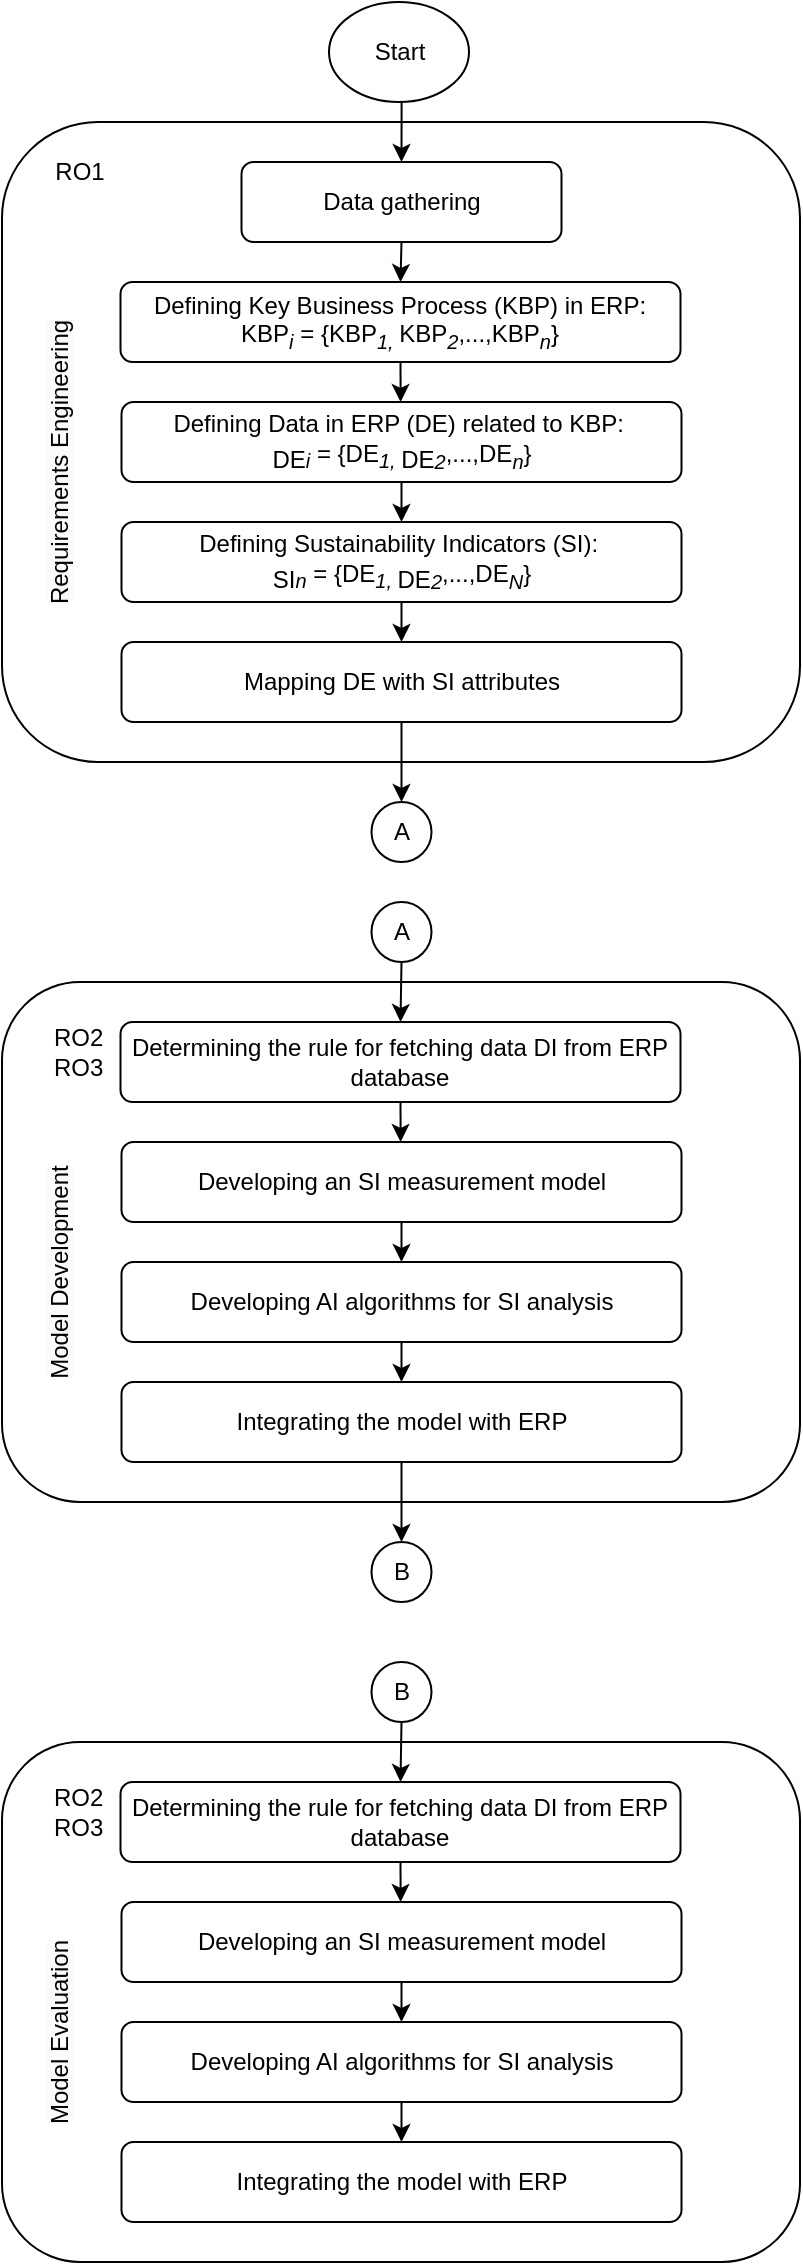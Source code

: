 <mxfile version="24.0.4" type="github">
  <diagram name="Page-1" id="95I5bEfrQiCTy4EvcoFb">
    <mxGraphModel dx="1313" dy="761" grid="1" gridSize="10" guides="1" tooltips="1" connect="1" arrows="1" fold="1" page="1" pageScale="1" pageWidth="850" pageHeight="1100" math="0" shadow="0">
      <root>
        <mxCell id="0" />
        <mxCell id="1" parent="0" />
        <mxCell id="SbKAiJA-bMWMZLkhzkx5-1" value="" style="rounded=1;whiteSpace=wrap;html=1;verticalAlign=top;" vertex="1" parent="1">
          <mxGeometry x="231" y="180" width="399" height="320" as="geometry" />
        </mxCell>
        <mxCell id="SbKAiJA-bMWMZLkhzkx5-4" style="edgeStyle=orthogonalEdgeStyle;rounded=0;orthogonalLoop=1;jettySize=auto;html=1;exitX=0.5;exitY=1;exitDx=0;exitDy=0;entryX=0.5;entryY=0;entryDx=0;entryDy=0;" edge="1" parent="1" source="SbKAiJA-bMWMZLkhzkx5-3" target="SbKAiJA-bMWMZLkhzkx5-6">
          <mxGeometry relative="1" as="geometry" />
        </mxCell>
        <mxCell id="SbKAiJA-bMWMZLkhzkx5-3" value="Start" style="ellipse;whiteSpace=wrap;html=1;" vertex="1" parent="1">
          <mxGeometry x="394.5" y="120" width="70" height="50" as="geometry" />
        </mxCell>
        <mxCell id="SbKAiJA-bMWMZLkhzkx5-5" value="RO1" style="text;html=1;align=center;verticalAlign=middle;whiteSpace=wrap;rounded=0;" vertex="1" parent="1">
          <mxGeometry x="240" y="190" width="60" height="30" as="geometry" />
        </mxCell>
        <mxCell id="SbKAiJA-bMWMZLkhzkx5-9" style="edgeStyle=orthogonalEdgeStyle;rounded=0;orthogonalLoop=1;jettySize=auto;html=1;exitX=0.5;exitY=1;exitDx=0;exitDy=0;entryX=0.5;entryY=0;entryDx=0;entryDy=0;" edge="1" parent="1" source="SbKAiJA-bMWMZLkhzkx5-6" target="SbKAiJA-bMWMZLkhzkx5-7">
          <mxGeometry relative="1" as="geometry" />
        </mxCell>
        <mxCell id="SbKAiJA-bMWMZLkhzkx5-6" value="Data gathering" style="rounded=1;whiteSpace=wrap;html=1;" vertex="1" parent="1">
          <mxGeometry x="350.75" y="200" width="160" height="40" as="geometry" />
        </mxCell>
        <mxCell id="SbKAiJA-bMWMZLkhzkx5-10" style="edgeStyle=orthogonalEdgeStyle;rounded=0;orthogonalLoop=1;jettySize=auto;html=1;exitX=0.5;exitY=1;exitDx=0;exitDy=0;" edge="1" parent="1" source="SbKAiJA-bMWMZLkhzkx5-7" target="SbKAiJA-bMWMZLkhzkx5-8">
          <mxGeometry relative="1" as="geometry" />
        </mxCell>
        <mxCell id="SbKAiJA-bMWMZLkhzkx5-7" value="Defining Key Business Process (KBP) in ERP: KBP&lt;sub&gt;&lt;i&gt;i&lt;/i&gt;&lt;/sub&gt;&amp;nbsp;= {KBP&lt;sub&gt;&lt;i&gt;1,&amp;nbsp;&lt;/i&gt;&lt;/sub&gt;KBP&lt;sub&gt;&lt;i&gt;2&lt;/i&gt;&lt;/sub&gt;,...,KBP&lt;sub&gt;&lt;i&gt;n&lt;/i&gt;&lt;/sub&gt;}" style="rounded=1;whiteSpace=wrap;html=1;" vertex="1" parent="1">
          <mxGeometry x="290.25" y="260" width="280" height="40" as="geometry" />
        </mxCell>
        <mxCell id="SbKAiJA-bMWMZLkhzkx5-32" style="edgeStyle=orthogonalEdgeStyle;rounded=0;orthogonalLoop=1;jettySize=auto;html=1;exitX=0.5;exitY=1;exitDx=0;exitDy=0;entryX=0.5;entryY=0;entryDx=0;entryDy=0;" edge="1" parent="1" source="SbKAiJA-bMWMZLkhzkx5-8" target="SbKAiJA-bMWMZLkhzkx5-11">
          <mxGeometry relative="1" as="geometry" />
        </mxCell>
        <mxCell id="SbKAiJA-bMWMZLkhzkx5-8" value="Defining Data in ERP (DE) related to KBP:&amp;nbsp;&lt;div&gt;&lt;sub&gt;&lt;span style=&quot;font-size: 12px;&quot;&gt;DE&lt;/span&gt;&lt;i&gt;i&lt;/i&gt;&lt;/sub&gt;&amp;nbsp;= {DE&lt;sub&gt;&lt;i&gt;1, &lt;/i&gt;&lt;span style=&quot;font-size: 12px;&quot;&gt;DE&lt;/span&gt;&lt;/sub&gt;&lt;sub&gt;&lt;i&gt;2&lt;/i&gt;&lt;/sub&gt;,...,DE&lt;sub&gt;&lt;i&gt;n&lt;/i&gt;&lt;/sub&gt;}&lt;/div&gt;" style="rounded=1;whiteSpace=wrap;html=1;" vertex="1" parent="1">
          <mxGeometry x="290.75" y="320" width="280" height="40" as="geometry" />
        </mxCell>
        <mxCell id="SbKAiJA-bMWMZLkhzkx5-33" style="edgeStyle=orthogonalEdgeStyle;rounded=0;orthogonalLoop=1;jettySize=auto;html=1;exitX=0.5;exitY=1;exitDx=0;exitDy=0;entryX=0.5;entryY=0;entryDx=0;entryDy=0;" edge="1" parent="1" source="SbKAiJA-bMWMZLkhzkx5-11" target="SbKAiJA-bMWMZLkhzkx5-12">
          <mxGeometry relative="1" as="geometry" />
        </mxCell>
        <mxCell id="SbKAiJA-bMWMZLkhzkx5-11" value="Defining Sustainability Indicators (SI):&amp;nbsp;&lt;div&gt;&lt;sub&gt;&lt;span style=&quot;font-size: 12px;&quot;&gt;SI&lt;/span&gt;&lt;i&gt;n&lt;/i&gt;&lt;/sub&gt;&amp;nbsp;= {DE&lt;sub&gt;&lt;i&gt;1, &lt;/i&gt;&lt;span style=&quot;font-size: 12px;&quot;&gt;DE&lt;/span&gt;&lt;/sub&gt;&lt;sub&gt;&lt;i&gt;2&lt;/i&gt;&lt;/sub&gt;,...,DE&lt;sub&gt;&lt;i&gt;N&lt;/i&gt;&lt;/sub&gt;}&lt;/div&gt;" style="rounded=1;whiteSpace=wrap;html=1;" vertex="1" parent="1">
          <mxGeometry x="290.75" y="380" width="280" height="40" as="geometry" />
        </mxCell>
        <mxCell id="SbKAiJA-bMWMZLkhzkx5-38" style="edgeStyle=orthogonalEdgeStyle;rounded=0;orthogonalLoop=1;jettySize=auto;html=1;exitX=0.5;exitY=1;exitDx=0;exitDy=0;entryX=0.5;entryY=0;entryDx=0;entryDy=0;" edge="1" parent="1" source="SbKAiJA-bMWMZLkhzkx5-12" target="SbKAiJA-bMWMZLkhzkx5-37">
          <mxGeometry relative="1" as="geometry" />
        </mxCell>
        <mxCell id="SbKAiJA-bMWMZLkhzkx5-12" value="Mapping DE with SI attributes" style="rounded=1;whiteSpace=wrap;html=1;" vertex="1" parent="1">
          <mxGeometry x="290.75" y="440" width="280" height="40" as="geometry" />
        </mxCell>
        <mxCell id="SbKAiJA-bMWMZLkhzkx5-13" value="" style="rounded=1;whiteSpace=wrap;html=1;verticalAlign=top;" vertex="1" parent="1">
          <mxGeometry x="231" y="610" width="399" height="260" as="geometry" />
        </mxCell>
        <mxCell id="SbKAiJA-bMWMZLkhzkx5-15" value="RO2&lt;div&gt;RO3&lt;/div&gt;" style="text;html=1;align=left;verticalAlign=middle;whiteSpace=wrap;rounded=0;" vertex="1" parent="1">
          <mxGeometry x="255" y="630" width="30" height="30" as="geometry" />
        </mxCell>
        <mxCell id="SbKAiJA-bMWMZLkhzkx5-18" style="edgeStyle=orthogonalEdgeStyle;rounded=0;orthogonalLoop=1;jettySize=auto;html=1;exitX=0.5;exitY=1;exitDx=0;exitDy=0;" edge="1" parent="1" source="SbKAiJA-bMWMZLkhzkx5-19" target="SbKAiJA-bMWMZLkhzkx5-20">
          <mxGeometry relative="1" as="geometry" />
        </mxCell>
        <mxCell id="SbKAiJA-bMWMZLkhzkx5-19" value="Determining the rule for fetching data DI from ERP database" style="rounded=1;whiteSpace=wrap;html=1;" vertex="1" parent="1">
          <mxGeometry x="290.25" y="630" width="280" height="40" as="geometry" />
        </mxCell>
        <mxCell id="SbKAiJA-bMWMZLkhzkx5-30" style="edgeStyle=orthogonalEdgeStyle;rounded=0;orthogonalLoop=1;jettySize=auto;html=1;exitX=0.5;exitY=1;exitDx=0;exitDy=0;entryX=0.5;entryY=0;entryDx=0;entryDy=0;" edge="1" parent="1" source="SbKAiJA-bMWMZLkhzkx5-20" target="SbKAiJA-bMWMZLkhzkx5-21">
          <mxGeometry relative="1" as="geometry" />
        </mxCell>
        <mxCell id="SbKAiJA-bMWMZLkhzkx5-20" value="Developing an SI measurement model" style="rounded=1;whiteSpace=wrap;html=1;" vertex="1" parent="1">
          <mxGeometry x="290.75" y="690" width="280" height="40" as="geometry" />
        </mxCell>
        <mxCell id="SbKAiJA-bMWMZLkhzkx5-31" style="edgeStyle=orthogonalEdgeStyle;rounded=0;orthogonalLoop=1;jettySize=auto;html=1;exitX=0.5;exitY=1;exitDx=0;exitDy=0;entryX=0.5;entryY=0;entryDx=0;entryDy=0;" edge="1" parent="1" source="SbKAiJA-bMWMZLkhzkx5-21" target="SbKAiJA-bMWMZLkhzkx5-22">
          <mxGeometry relative="1" as="geometry" />
        </mxCell>
        <mxCell id="SbKAiJA-bMWMZLkhzkx5-21" value="Developing AI algorithms for SI analysis" style="rounded=1;whiteSpace=wrap;html=1;" vertex="1" parent="1">
          <mxGeometry x="290.75" y="750" width="280" height="40" as="geometry" />
        </mxCell>
        <mxCell id="SbKAiJA-bMWMZLkhzkx5-53" style="edgeStyle=orthogonalEdgeStyle;rounded=0;orthogonalLoop=1;jettySize=auto;html=1;exitX=0.5;exitY=1;exitDx=0;exitDy=0;entryX=0.5;entryY=0;entryDx=0;entryDy=0;" edge="1" parent="1" source="SbKAiJA-bMWMZLkhzkx5-22" target="SbKAiJA-bMWMZLkhzkx5-52">
          <mxGeometry relative="1" as="geometry" />
        </mxCell>
        <mxCell id="SbKAiJA-bMWMZLkhzkx5-22" value="Integrating the model with ERP" style="rounded=1;whiteSpace=wrap;html=1;" vertex="1" parent="1">
          <mxGeometry x="290.75" y="810" width="280" height="40" as="geometry" />
        </mxCell>
        <mxCell id="SbKAiJA-bMWMZLkhzkx5-34" value="&lt;span style=&quot;color: rgb(0, 0, 0); font-family: Helvetica; font-size: 12px; font-style: normal; font-variant-ligatures: normal; font-variant-caps: normal; font-weight: 400; letter-spacing: normal; orphans: 2; text-indent: 0px; text-transform: none; widows: 2; word-spacing: 0px; -webkit-text-stroke-width: 0px; white-space: normal; background-color: rgb(251, 251, 251); text-decoration-thickness: initial; text-decoration-style: initial; text-decoration-color: initial; float: none; display: inline !important;&quot;&gt;Requirements Engineering&lt;/span&gt;" style="text;whiteSpace=wrap;html=1;align=center;verticalAlign=middle;rotation=-90;" vertex="1" parent="1">
          <mxGeometry x="170" y="340" width="180" height="20" as="geometry" />
        </mxCell>
        <mxCell id="SbKAiJA-bMWMZLkhzkx5-35" value="&lt;span style=&quot;color: rgb(0, 0, 0); font-family: Helvetica; font-size: 12px; font-style: normal; font-variant-ligatures: normal; font-variant-caps: normal; font-weight: 400; letter-spacing: normal; orphans: 2; text-indent: 0px; text-transform: none; widows: 2; word-spacing: 0px; -webkit-text-stroke-width: 0px; white-space: normal; background-color: rgb(251, 251, 251); text-decoration-thickness: initial; text-decoration-style: initial; text-decoration-color: initial; float: none; display: inline !important;&quot;&gt;Model Development&lt;/span&gt;" style="text;whiteSpace=wrap;html=1;align=center;verticalAlign=middle;rotation=-90;" vertex="1" parent="1">
          <mxGeometry x="190" y="745" width="140" height="20" as="geometry" />
        </mxCell>
        <mxCell id="SbKAiJA-bMWMZLkhzkx5-39" style="edgeStyle=orthogonalEdgeStyle;rounded=0;orthogonalLoop=1;jettySize=auto;html=1;exitX=0.5;exitY=1;exitDx=0;exitDy=0;entryX=0.5;entryY=0;entryDx=0;entryDy=0;" edge="1" parent="1" source="SbKAiJA-bMWMZLkhzkx5-36" target="SbKAiJA-bMWMZLkhzkx5-19">
          <mxGeometry relative="1" as="geometry" />
        </mxCell>
        <mxCell id="SbKAiJA-bMWMZLkhzkx5-36" value="A" style="ellipse;whiteSpace=wrap;html=1;aspect=fixed;" vertex="1" parent="1">
          <mxGeometry x="415.75" y="570" width="30" height="30" as="geometry" />
        </mxCell>
        <mxCell id="SbKAiJA-bMWMZLkhzkx5-37" value="A" style="ellipse;whiteSpace=wrap;html=1;aspect=fixed;" vertex="1" parent="1">
          <mxGeometry x="415.75" y="520" width="30" height="30" as="geometry" />
        </mxCell>
        <mxCell id="SbKAiJA-bMWMZLkhzkx5-40" value="" style="rounded=1;whiteSpace=wrap;html=1;verticalAlign=top;" vertex="1" parent="1">
          <mxGeometry x="231" y="990" width="399" height="260" as="geometry" />
        </mxCell>
        <mxCell id="SbKAiJA-bMWMZLkhzkx5-41" value="RO2&lt;div&gt;RO3&lt;/div&gt;" style="text;html=1;align=left;verticalAlign=middle;whiteSpace=wrap;rounded=0;" vertex="1" parent="1">
          <mxGeometry x="255" y="1010" width="30" height="30" as="geometry" />
        </mxCell>
        <mxCell id="SbKAiJA-bMWMZLkhzkx5-42" style="edgeStyle=orthogonalEdgeStyle;rounded=0;orthogonalLoop=1;jettySize=auto;html=1;exitX=0.5;exitY=1;exitDx=0;exitDy=0;" edge="1" parent="1" source="SbKAiJA-bMWMZLkhzkx5-43" target="SbKAiJA-bMWMZLkhzkx5-45">
          <mxGeometry relative="1" as="geometry" />
        </mxCell>
        <mxCell id="SbKAiJA-bMWMZLkhzkx5-43" value="Determining the rule for fetching data DI from ERP database" style="rounded=1;whiteSpace=wrap;html=1;" vertex="1" parent="1">
          <mxGeometry x="290.25" y="1010" width="280" height="40" as="geometry" />
        </mxCell>
        <mxCell id="SbKAiJA-bMWMZLkhzkx5-44" style="edgeStyle=orthogonalEdgeStyle;rounded=0;orthogonalLoop=1;jettySize=auto;html=1;exitX=0.5;exitY=1;exitDx=0;exitDy=0;entryX=0.5;entryY=0;entryDx=0;entryDy=0;" edge="1" parent="1" source="SbKAiJA-bMWMZLkhzkx5-45" target="SbKAiJA-bMWMZLkhzkx5-47">
          <mxGeometry relative="1" as="geometry" />
        </mxCell>
        <mxCell id="SbKAiJA-bMWMZLkhzkx5-45" value="Developing an SI measurement model" style="rounded=1;whiteSpace=wrap;html=1;" vertex="1" parent="1">
          <mxGeometry x="290.75" y="1070" width="280" height="40" as="geometry" />
        </mxCell>
        <mxCell id="SbKAiJA-bMWMZLkhzkx5-46" style="edgeStyle=orthogonalEdgeStyle;rounded=0;orthogonalLoop=1;jettySize=auto;html=1;exitX=0.5;exitY=1;exitDx=0;exitDy=0;entryX=0.5;entryY=0;entryDx=0;entryDy=0;" edge="1" parent="1" source="SbKAiJA-bMWMZLkhzkx5-47" target="SbKAiJA-bMWMZLkhzkx5-48">
          <mxGeometry relative="1" as="geometry" />
        </mxCell>
        <mxCell id="SbKAiJA-bMWMZLkhzkx5-47" value="Developing AI algorithms for SI analysis" style="rounded=1;whiteSpace=wrap;html=1;" vertex="1" parent="1">
          <mxGeometry x="290.75" y="1130" width="280" height="40" as="geometry" />
        </mxCell>
        <mxCell id="SbKAiJA-bMWMZLkhzkx5-48" value="Integrating the model with ERP" style="rounded=1;whiteSpace=wrap;html=1;" vertex="1" parent="1">
          <mxGeometry x="290.75" y="1190" width="280" height="40" as="geometry" />
        </mxCell>
        <mxCell id="SbKAiJA-bMWMZLkhzkx5-49" value="&lt;span style=&quot;color: rgb(0, 0, 0); font-family: Helvetica; font-size: 12px; font-style: normal; font-variant-ligatures: normal; font-variant-caps: normal; font-weight: 400; letter-spacing: normal; orphans: 2; text-indent: 0px; text-transform: none; widows: 2; word-spacing: 0px; -webkit-text-stroke-width: 0px; white-space: normal; background-color: rgb(251, 251, 251); text-decoration-thickness: initial; text-decoration-style: initial; text-decoration-color: initial; float: none; display: inline !important;&quot;&gt;Model Evaluation&lt;/span&gt;" style="text;whiteSpace=wrap;html=1;align=center;verticalAlign=middle;rotation=-90;" vertex="1" parent="1">
          <mxGeometry x="190" y="1125" width="140" height="20" as="geometry" />
        </mxCell>
        <mxCell id="SbKAiJA-bMWMZLkhzkx5-50" style="edgeStyle=orthogonalEdgeStyle;rounded=0;orthogonalLoop=1;jettySize=auto;html=1;exitX=0.5;exitY=1;exitDx=0;exitDy=0;entryX=0.5;entryY=0;entryDx=0;entryDy=0;" edge="1" parent="1" source="SbKAiJA-bMWMZLkhzkx5-51" target="SbKAiJA-bMWMZLkhzkx5-43">
          <mxGeometry relative="1" as="geometry" />
        </mxCell>
        <mxCell id="SbKAiJA-bMWMZLkhzkx5-51" value="B" style="ellipse;whiteSpace=wrap;html=1;aspect=fixed;" vertex="1" parent="1">
          <mxGeometry x="415.75" y="950" width="30" height="30" as="geometry" />
        </mxCell>
        <mxCell id="SbKAiJA-bMWMZLkhzkx5-52" value="B" style="ellipse;whiteSpace=wrap;html=1;aspect=fixed;" vertex="1" parent="1">
          <mxGeometry x="415.75" y="890" width="30" height="30" as="geometry" />
        </mxCell>
      </root>
    </mxGraphModel>
  </diagram>
</mxfile>
